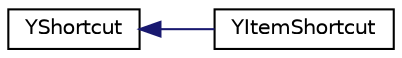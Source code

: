 digraph "Graphical Class Hierarchy"
{
 // LATEX_PDF_SIZE
  edge [fontname="Helvetica",fontsize="10",labelfontname="Helvetica",labelfontsize="10"];
  node [fontname="Helvetica",fontsize="10",shape=record];
  rankdir="LR";
  Node0 [label="YShortcut",height=0.2,width=0.4,color="black", fillcolor="white", style="filled",URL="$classYShortcut.html",tooltip=" "];
  Node0 -> Node1 [dir="back",color="midnightblue",fontsize="10",style="solid",fontname="Helvetica"];
  Node1 [label="YItemShortcut",height=0.2,width=0.4,color="black", fillcolor="white", style="filled",URL="$classYItemShortcut.html",tooltip=" "];
}

